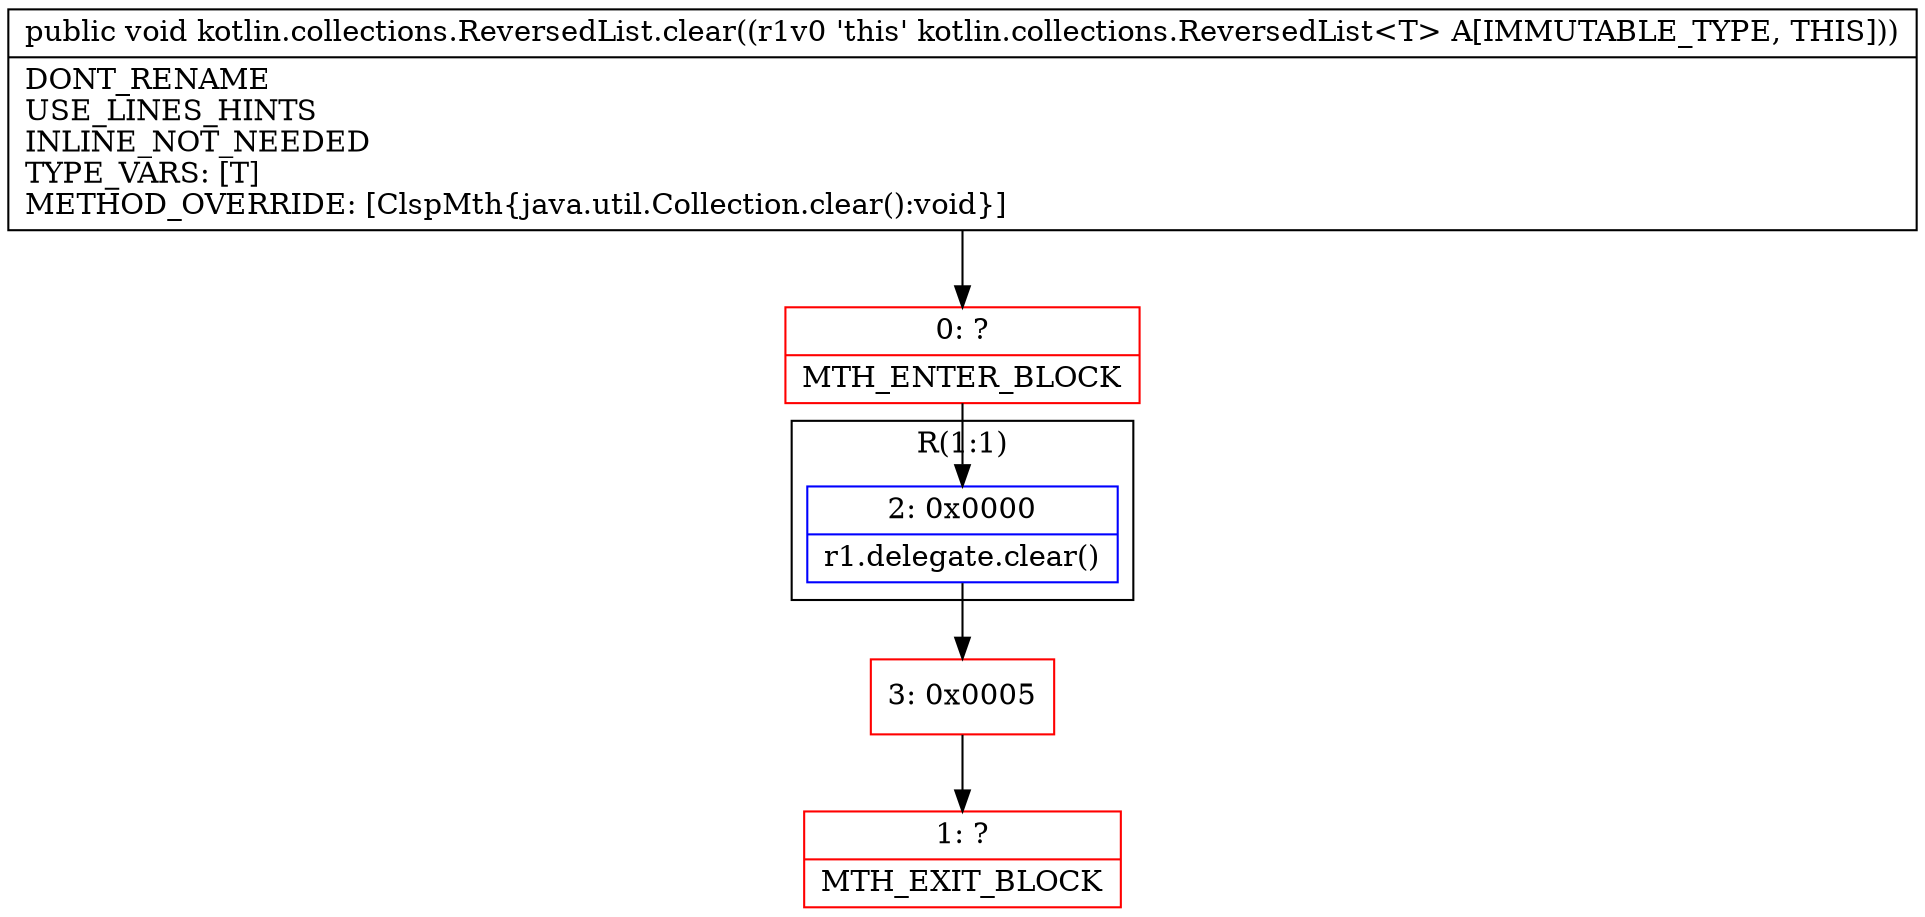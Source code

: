 digraph "CFG forkotlin.collections.ReversedList.clear()V" {
subgraph cluster_Region_1209477991 {
label = "R(1:1)";
node [shape=record,color=blue];
Node_2 [shape=record,label="{2\:\ 0x0000|r1.delegate.clear()\l}"];
}
Node_0 [shape=record,color=red,label="{0\:\ ?|MTH_ENTER_BLOCK\l}"];
Node_3 [shape=record,color=red,label="{3\:\ 0x0005}"];
Node_1 [shape=record,color=red,label="{1\:\ ?|MTH_EXIT_BLOCK\l}"];
MethodNode[shape=record,label="{public void kotlin.collections.ReversedList.clear((r1v0 'this' kotlin.collections.ReversedList\<T\> A[IMMUTABLE_TYPE, THIS]))  | DONT_RENAME\lUSE_LINES_HINTS\lINLINE_NOT_NEEDED\lTYPE_VARS: [T]\lMETHOD_OVERRIDE: [ClspMth\{java.util.Collection.clear():void\}]\l}"];
MethodNode -> Node_0;Node_2 -> Node_3;
Node_0 -> Node_2;
Node_3 -> Node_1;
}

